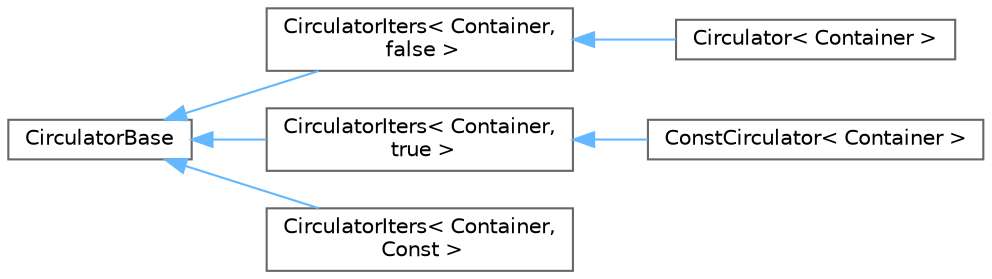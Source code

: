 digraph "Graphical Class Hierarchy"
{
 // LATEX_PDF_SIZE
  bgcolor="transparent";
  edge [fontname=Helvetica,fontsize=10,labelfontname=Helvetica,labelfontsize=10];
  node [fontname=Helvetica,fontsize=10,shape=box,height=0.2,width=0.4];
  rankdir="LR";
  Node0 [id="Node000000",label="CirculatorBase",height=0.2,width=0.4,color="grey40", fillcolor="white", style="filled",URL="$classFoam_1_1CirculatorBase.html",tooltip=" "];
  Node0 -> Node1 [id="edge4411_Node000000_Node000001",dir="back",color="steelblue1",style="solid",tooltip=" "];
  Node1 [id="Node000001",label="CirculatorIters\< Container,\l false \>",height=0.2,width=0.4,color="grey40", fillcolor="white", style="filled",URL="$classFoam_1_1CirculatorIters.html",tooltip=" "];
  Node1 -> Node2 [id="edge4412_Node000001_Node000002",dir="back",color="steelblue1",style="solid",tooltip=" "];
  Node2 [id="Node000002",label="Circulator\< Container \>",height=0.2,width=0.4,color="grey40", fillcolor="white", style="filled",URL="$classFoam_1_1Circulator.html",tooltip="Walks over a container as if it were circular. The container must have the following members defined:"];
  Node0 -> Node3 [id="edge4413_Node000000_Node000003",dir="back",color="steelblue1",style="solid",tooltip=" "];
  Node3 [id="Node000003",label="CirculatorIters\< Container,\l true \>",height=0.2,width=0.4,color="grey40", fillcolor="white", style="filled",URL="$classFoam_1_1CirculatorIters.html",tooltip=" "];
  Node3 -> Node4 [id="edge4414_Node000003_Node000004",dir="back",color="steelblue1",style="solid",tooltip=" "];
  Node4 [id="Node000004",label="ConstCirculator\< Container \>",height=0.2,width=0.4,color="grey40", fillcolor="white", style="filled",URL="$classFoam_1_1ConstCirculator.html",tooltip=" "];
  Node0 -> Node5 [id="edge4415_Node000000_Node000005",dir="back",color="steelblue1",style="solid",tooltip=" "];
  Node5 [id="Node000005",label="CirculatorIters\< Container,\l Const \>",height=0.2,width=0.4,color="grey40", fillcolor="white", style="filled",URL="$classFoam_1_1CirculatorIters.html",tooltip=" "];
}
